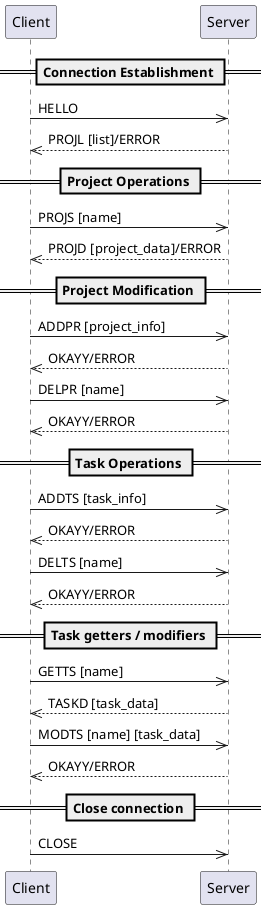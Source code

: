 @startuml
participant Client
    participant Server
    
    == Connection Establishment ==
    Client->>Server: HELLO
    Server-->>Client: PROJL [list]/ERROR
    
    == Project Operations ==
    Client->>Server: PROJS [name]
    
    Server-->>Client: PROJD [project_data]/ERROR
    
    == Project Modification ==
    Client->>Server: ADDPR [project_info]
    Server-->>Client: OKAYY/ERROR
    
    Client->>Server: DELPR [name]
    Server-->>Client: OKAYY/ERROR
    
    == Task Operations ==
    Client->>Server: ADDTS [task_info]
    Server-->>Client: OKAYY/ERROR
    
    Client->>Server: DELTS [name]
    Server-->>Client: OKAYY/ERROR

    == Task getters / modifiers ==
    Client->>Server: GETTS [name]
    Server-->>Client: TASKD [task_data]

    Client->>Server: MODTS [name] [task_data]
    Server-->>Client: OKAYY/ERROR

	== Close connection ==
	Client->>Server: CLOSE

@enduml

